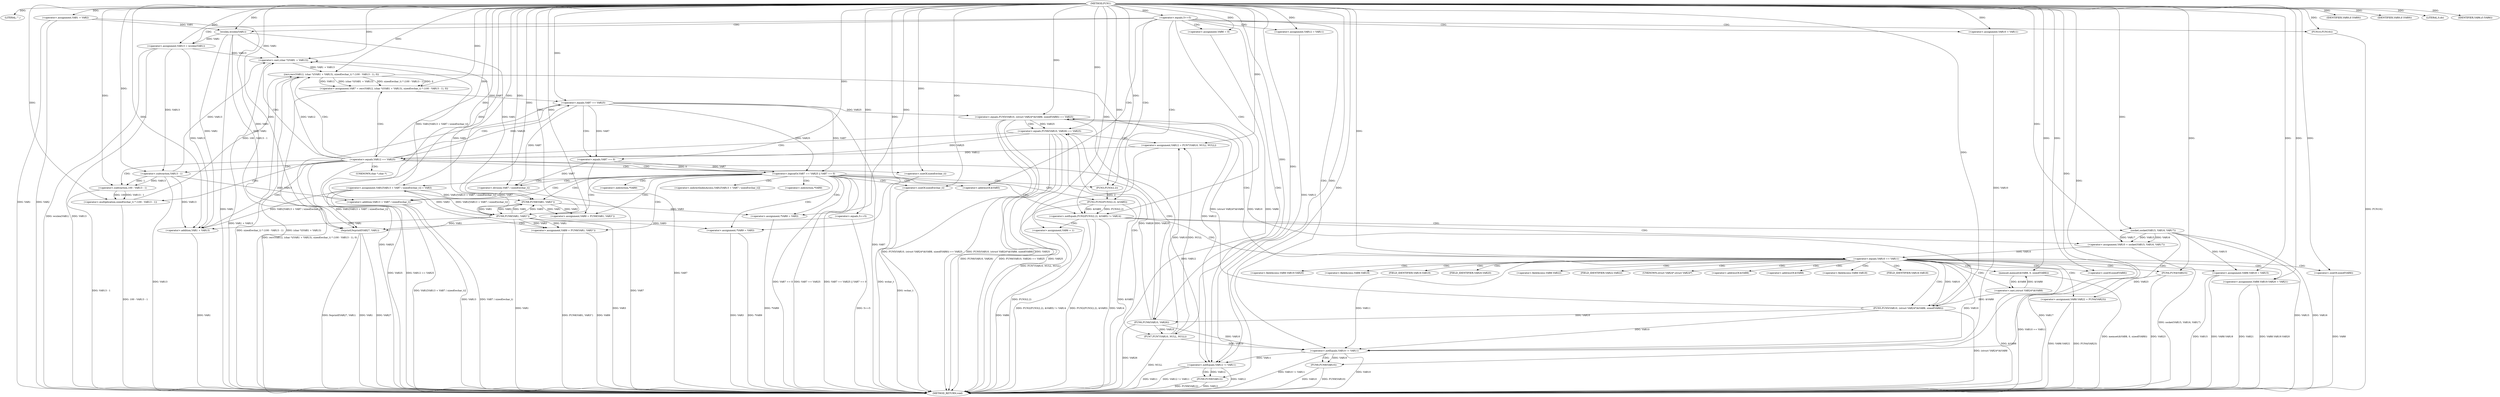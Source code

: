 digraph FUN1 {  
"1000100" [label = "(METHOD,FUN1)" ]
"1000308" [label = "(METHOD_RETURN,void)" ]
"1000103" [label = "(LITERAL,\"\",)" ]
"1000104" [label = "(<operator>.assignment,VAR1 = VAR2)" ]
"1000108" [label = "(<operator>.equals,5==5)" ]
"1000115" [label = "(<operator>.assignment,VAR6 = 0)" ]
"1000122" [label = "(<operator>.assignment,VAR10 = VAR11)" ]
"1000126" [label = "(<operator>.assignment,VAR12 = VAR11)" ]
"1000130" [label = "(<operator>.assignment,VAR13 = wcslen(VAR1))" ]
"1000132" [label = "(wcslen,wcslen(VAR1))" ]
"1000137" [label = "(<operator>.notEquals,FUN2(FUN3(2,2), &VAR5) != VAR14)" ]
"1000138" [label = "(FUN2,FUN2(FUN3(2,2), &VAR5))" ]
"1000139" [label = "(FUN3,FUN3(2,2))" ]
"1000147" [label = "(<operator>.assignment,VAR6 = 1)" ]
"1000150" [label = "(<operator>.assignment,VAR10 = socket(VAR15, VAR16, VAR17))" ]
"1000152" [label = "(socket,socket(VAR15, VAR16, VAR17))" ]
"1000157" [label = "(<operator>.equals,VAR10 == VAR11)" ]
"1000162" [label = "(memset,memset(&VAR8, 0, sizeof(VAR8)))" ]
"1000166" [label = "(<operator>.sizeOf,sizeof(VAR8))" ]
"1000168" [label = "(<operator>.assignment,VAR8.VAR18 = VAR15)" ]
"1000173" [label = "(<operator>.assignment,VAR8.VAR19.VAR20 = VAR21)" ]
"1000180" [label = "(<operator>.assignment,VAR8.VAR22 = FUN4(VAR23))" ]
"1000184" [label = "(FUN4,FUN4(VAR23))" ]
"1000187" [label = "(<operator>.equals,FUN5(VAR10, (struct VAR24*)&VAR8, sizeof(VAR8)) == VAR25)" ]
"1000188" [label = "(FUN5,FUN5(VAR10, (struct VAR24*)&VAR8, sizeof(VAR8)))" ]
"1000190" [label = "(<operator>.cast,(struct VAR24*)&VAR8)" ]
"1000194" [label = "(<operator>.sizeOf,sizeof(VAR8))" ]
"1000200" [label = "(<operator>.equals,FUN6(VAR10, VAR26) == VAR25)" ]
"1000201" [label = "(FUN6,FUN6(VAR10, VAR26))" ]
"1000207" [label = "(<operator>.assignment,VAR12 = FUN7(VAR10, NULL, NULL))" ]
"1000209" [label = "(FUN7,FUN7(VAR10, NULL, NULL))" ]
"1000214" [label = "(<operator>.equals,VAR12 == VAR25)" ]
"1000219" [label = "(<operator>.assignment,VAR7 = recv(VAR12, (char *)(VAR1 + VAR13), sizeof(wchar_t) * (100 - VAR13 - 1), 0))" ]
"1000221" [label = "(recv,recv(VAR12, (char *)(VAR1 + VAR13), sizeof(wchar_t) * (100 - VAR13 - 1), 0))" ]
"1000223" [label = "(<operator>.cast,(char *)(VAR1 + VAR13))" ]
"1000225" [label = "(<operator>.addition,VAR1 + VAR13)" ]
"1000228" [label = "(<operator>.multiplication,sizeof(wchar_t) * (100 - VAR13 - 1))" ]
"1000229" [label = "(<operator>.sizeOf,sizeof(wchar_t))" ]
"1000231" [label = "(<operator>.subtraction,100 - VAR13 - 1)" ]
"1000233" [label = "(<operator>.subtraction,VAR13 - 1)" ]
"1000238" [label = "(<operator>.logicalOr,VAR7 == VAR25 || VAR7 == 0)" ]
"1000239" [label = "(<operator>.equals,VAR7 == VAR25)" ]
"1000242" [label = "(<operator>.equals,VAR7 == 0)" ]
"1000247" [label = "(<operator>.assignment,VAR1[VAR13 + VAR7 / sizeof(wchar_t)] = VAR3)" ]
"1000250" [label = "(<operator>.addition,VAR13 + VAR7 / sizeof(wchar_t))" ]
"1000252" [label = "(<operator>.division,VAR7 / sizeof(wchar_t))" ]
"1000254" [label = "(<operator>.sizeOf,sizeof(wchar_t))" ]
"1000257" [label = "(<operator>.assignment,VAR9 = FUN8(VAR1, VAR3''))" ]
"1000259" [label = "(FUN8,FUN8(VAR1, VAR3''))" ]
"1000263" [label = "(IDENTIFIER,VAR9,if (VAR9))" ]
"1000265" [label = "(<operator>.assignment,*VAR9 = VAR3)" ]
"1000269" [label = "(<operator>.assignment,VAR9 = FUN8(VAR1, VAR3''))" ]
"1000271" [label = "(FUN8,FUN8(VAR1, VAR3''))" ]
"1000275" [label = "(IDENTIFIER,VAR9,if (VAR9))" ]
"1000277" [label = "(<operator>.assignment,*VAR9 = VAR3)" ]
"1000281" [label = "(LITERAL,0,do)" ]
"1000283" [label = "(<operator>.notEquals,VAR10 != VAR11)" ]
"1000287" [label = "(FUN9,FUN9(VAR10))" ]
"1000290" [label = "(<operator>.notEquals,VAR12 != VAR11)" ]
"1000294" [label = "(FUN9,FUN9(VAR12))" ]
"1000297" [label = "(IDENTIFIER,VAR6,if (VAR6))" ]
"1000299" [label = "(FUN10,FUN10())" ]
"1000301" [label = "(<operator>.equals,5==5)" ]
"1000305" [label = "(fwprintf,fwprintf(VAR27, VAR1))" ]
"1000142" [label = "(<operator>.addressOf,&VAR5)" ]
"1000163" [label = "(<operator>.addressOf,&VAR8)" ]
"1000169" [label = "(<operator>.fieldAccess,VAR8.VAR18)" ]
"1000171" [label = "(FIELD_IDENTIFIER,VAR18,VAR18)" ]
"1000174" [label = "(<operator>.fieldAccess,VAR8.VAR19.VAR20)" ]
"1000175" [label = "(<operator>.fieldAccess,VAR8.VAR19)" ]
"1000177" [label = "(FIELD_IDENTIFIER,VAR19,VAR19)" ]
"1000178" [label = "(FIELD_IDENTIFIER,VAR20,VAR20)" ]
"1000181" [label = "(<operator>.fieldAccess,VAR8.VAR22)" ]
"1000183" [label = "(FIELD_IDENTIFIER,VAR22,VAR22)" ]
"1000191" [label = "(UNKNOWN,struct VAR24*,struct VAR24*)" ]
"1000192" [label = "(<operator>.addressOf,&VAR8)" ]
"1000224" [label = "(UNKNOWN,char *,char *)" ]
"1000248" [label = "(<operator>.indirectIndexAccess,VAR1[VAR13 + VAR7 / sizeof(wchar_t)])" ]
"1000266" [label = "(<operator>.indirection,*VAR9)" ]
"1000278" [label = "(<operator>.indirection,*VAR9)" ]
  "1000184" -> "1000308"  [ label = "DDG: VAR23"] 
  "1000132" -> "1000308"  [ label = "DDG: VAR1"] 
  "1000187" -> "1000308"  [ label = "DDG: FUN5(VAR10, (struct VAR24*)&VAR8, sizeof(VAR8))"] 
  "1000247" -> "1000308"  [ label = "DDG: VAR1[VAR13 + VAR7 / sizeof(wchar_t)]"] 
  "1000290" -> "1000308"  [ label = "DDG: VAR12"] 
  "1000168" -> "1000308"  [ label = "DDG: VAR15"] 
  "1000187" -> "1000308"  [ label = "DDG: FUN5(VAR10, (struct VAR24*)&VAR8, sizeof(VAR8)) == VAR25"] 
  "1000138" -> "1000308"  [ label = "DDG: &VAR5"] 
  "1000223" -> "1000308"  [ label = "DDG: VAR1 + VAR13"] 
  "1000219" -> "1000308"  [ label = "DDG: recv(VAR12, (char *)(VAR1 + VAR13), sizeof(wchar_t) * (100 - VAR13 - 1), 0)"] 
  "1000250" -> "1000308"  [ label = "DDG: VAR13"] 
  "1000200" -> "1000308"  [ label = "DDG: FUN6(VAR10, VAR26)"] 
  "1000290" -> "1000308"  [ label = "DDG: VAR11"] 
  "1000221" -> "1000308"  [ label = "DDG: (char *)(VAR1 + VAR13)"] 
  "1000207" -> "1000308"  [ label = "DDG: FUN7(VAR10, NULL, NULL)"] 
  "1000283" -> "1000308"  [ label = "DDG: VAR10"] 
  "1000294" -> "1000308"  [ label = "DDG: FUN9(VAR12)"] 
  "1000238" -> "1000308"  [ label = "DDG: VAR7 == VAR25"] 
  "1000231" -> "1000308"  [ label = "DDG: VAR13 - 1"] 
  "1000252" -> "1000308"  [ label = "DDG: VAR7"] 
  "1000290" -> "1000308"  [ label = "DDG: VAR12 != VAR11"] 
  "1000168" -> "1000308"  [ label = "DDG: VAR8.VAR18"] 
  "1000277" -> "1000308"  [ label = "DDG: VAR3"] 
  "1000188" -> "1000308"  [ label = "DDG: (struct VAR24*)&VAR8"] 
  "1000200" -> "1000308"  [ label = "DDG: FUN6(VAR10, VAR26) == VAR25"] 
  "1000214" -> "1000308"  [ label = "DDG: VAR25"] 
  "1000157" -> "1000308"  [ label = "DDG: VAR10 == VAR11"] 
  "1000287" -> "1000308"  [ label = "DDG: FUN9(VAR10)"] 
  "1000173" -> "1000308"  [ label = "DDG: VAR21"] 
  "1000254" -> "1000308"  [ label = "DDG: wchar_t"] 
  "1000104" -> "1000308"  [ label = "DDG: VAR1"] 
  "1000225" -> "1000308"  [ label = "DDG: VAR1"] 
  "1000299" -> "1000308"  [ label = "DDG: FUN10()"] 
  "1000239" -> "1000308"  [ label = "DDG: VAR7"] 
  "1000238" -> "1000308"  [ label = "DDG: VAR7 == VAR25 || VAR7 == 0"] 
  "1000221" -> "1000308"  [ label = "DDG: sizeof(wchar_t) * (100 - VAR13 - 1)"] 
  "1000214" -> "1000308"  [ label = "DDG: VAR12 == VAR25"] 
  "1000305" -> "1000308"  [ label = "DDG: fwprintf(VAR27, VAR1)"] 
  "1000305" -> "1000308"  [ label = "DDG: VAR1"] 
  "1000130" -> "1000308"  [ label = "DDG: wcslen(VAR1)"] 
  "1000138" -> "1000308"  [ label = "DDG: FUN3(2,2)"] 
  "1000194" -> "1000308"  [ label = "DDG: VAR8"] 
  "1000180" -> "1000308"  [ label = "DDG: FUN4(VAR23)"] 
  "1000150" -> "1000308"  [ label = "DDG: socket(VAR15, VAR16, VAR17)"] 
  "1000250" -> "1000308"  [ label = "DDG: VAR7 / sizeof(wchar_t)"] 
  "1000152" -> "1000308"  [ label = "DDG: VAR17"] 
  "1000137" -> "1000308"  [ label = "DDG: VAR14"] 
  "1000180" -> "1000308"  [ label = "DDG: VAR8.VAR22"] 
  "1000301" -> "1000308"  [ label = "DDG: 5==5"] 
  "1000201" -> "1000308"  [ label = "DDG: VAR26"] 
  "1000305" -> "1000308"  [ label = "DDG: VAR27"] 
  "1000147" -> "1000308"  [ label = "DDG: VAR6"] 
  "1000265" -> "1000308"  [ label = "DDG: *VAR9"] 
  "1000152" -> "1000308"  [ label = "DDG: VAR15"] 
  "1000228" -> "1000308"  [ label = "DDG: 100 - VAR13 - 1"] 
  "1000277" -> "1000308"  [ label = "DDG: *VAR9"] 
  "1000209" -> "1000308"  [ label = "DDG: NULL"] 
  "1000152" -> "1000308"  [ label = "DDG: VAR16"] 
  "1000294" -> "1000308"  [ label = "DDG: VAR12"] 
  "1000271" -> "1000308"  [ label = "DDG: VAR3"] 
  "1000233" -> "1000308"  [ label = "DDG: VAR13"] 
  "1000229" -> "1000308"  [ label = "DDG: wchar_t"] 
  "1000238" -> "1000308"  [ label = "DDG: VAR7 == 0"] 
  "1000287" -> "1000308"  [ label = "DDG: VAR10"] 
  "1000269" -> "1000308"  [ label = "DDG: VAR9"] 
  "1000271" -> "1000308"  [ label = "DDG: VAR1"] 
  "1000137" -> "1000308"  [ label = "DDG: FUN2(FUN3(2,2), &VAR5)"] 
  "1000187" -> "1000308"  [ label = "DDG: VAR25"] 
  "1000162" -> "1000308"  [ label = "DDG: memset(&VAR8, 0, sizeof(VAR8))"] 
  "1000283" -> "1000308"  [ label = "DDG: VAR10 != VAR11"] 
  "1000239" -> "1000308"  [ label = "DDG: VAR25"] 
  "1000269" -> "1000308"  [ label = "DDG: FUN8(VAR1, VAR3'')"] 
  "1000115" -> "1000308"  [ label = "DDG: VAR6"] 
  "1000190" -> "1000308"  [ label = "DDG: &VAR8"] 
  "1000173" -> "1000308"  [ label = "DDG: VAR8.VAR19.VAR20"] 
  "1000137" -> "1000308"  [ label = "DDG: FUN2(FUN3(2,2), &VAR5) != VAR14"] 
  "1000242" -> "1000308"  [ label = "DDG: VAR7"] 
  "1000104" -> "1000308"  [ label = "DDG: VAR2"] 
  "1000130" -> "1000308"  [ label = "DDG: VAR13"] 
  "1000200" -> "1000308"  [ label = "DDG: VAR25"] 
  "1000100" -> "1000103"  [ label = "DDG: "] 
  "1000100" -> "1000104"  [ label = "DDG: "] 
  "1000100" -> "1000108"  [ label = "DDG: "] 
  "1000100" -> "1000115"  [ label = "DDG: "] 
  "1000100" -> "1000122"  [ label = "DDG: "] 
  "1000100" -> "1000126"  [ label = "DDG: "] 
  "1000132" -> "1000130"  [ label = "DDG: VAR1"] 
  "1000100" -> "1000130"  [ label = "DDG: "] 
  "1000104" -> "1000132"  [ label = "DDG: VAR1"] 
  "1000100" -> "1000132"  [ label = "DDG: "] 
  "1000138" -> "1000137"  [ label = "DDG: FUN3(2,2)"] 
  "1000138" -> "1000137"  [ label = "DDG: &VAR5"] 
  "1000139" -> "1000138"  [ label = "DDG: 2"] 
  "1000100" -> "1000139"  [ label = "DDG: "] 
  "1000100" -> "1000137"  [ label = "DDG: "] 
  "1000100" -> "1000147"  [ label = "DDG: "] 
  "1000152" -> "1000150"  [ label = "DDG: VAR15"] 
  "1000152" -> "1000150"  [ label = "DDG: VAR16"] 
  "1000152" -> "1000150"  [ label = "DDG: VAR17"] 
  "1000100" -> "1000150"  [ label = "DDG: "] 
  "1000100" -> "1000152"  [ label = "DDG: "] 
  "1000150" -> "1000157"  [ label = "DDG: VAR10"] 
  "1000100" -> "1000157"  [ label = "DDG: "] 
  "1000190" -> "1000162"  [ label = "DDG: &VAR8"] 
  "1000100" -> "1000162"  [ label = "DDG: "] 
  "1000100" -> "1000166"  [ label = "DDG: "] 
  "1000152" -> "1000168"  [ label = "DDG: VAR15"] 
  "1000100" -> "1000168"  [ label = "DDG: "] 
  "1000100" -> "1000173"  [ label = "DDG: "] 
  "1000184" -> "1000180"  [ label = "DDG: VAR23"] 
  "1000100" -> "1000184"  [ label = "DDG: "] 
  "1000188" -> "1000187"  [ label = "DDG: VAR10"] 
  "1000188" -> "1000187"  [ label = "DDG: (struct VAR24*)&VAR8"] 
  "1000157" -> "1000188"  [ label = "DDG: VAR10"] 
  "1000100" -> "1000188"  [ label = "DDG: "] 
  "1000190" -> "1000188"  [ label = "DDG: &VAR8"] 
  "1000162" -> "1000190"  [ label = "DDG: &VAR8"] 
  "1000100" -> "1000194"  [ label = "DDG: "] 
  "1000239" -> "1000187"  [ label = "DDG: VAR25"] 
  "1000100" -> "1000187"  [ label = "DDG: "] 
  "1000201" -> "1000200"  [ label = "DDG: VAR10"] 
  "1000201" -> "1000200"  [ label = "DDG: VAR26"] 
  "1000188" -> "1000201"  [ label = "DDG: VAR10"] 
  "1000100" -> "1000201"  [ label = "DDG: "] 
  "1000187" -> "1000200"  [ label = "DDG: VAR25"] 
  "1000100" -> "1000200"  [ label = "DDG: "] 
  "1000209" -> "1000207"  [ label = "DDG: VAR10"] 
  "1000209" -> "1000207"  [ label = "DDG: NULL"] 
  "1000100" -> "1000207"  [ label = "DDG: "] 
  "1000201" -> "1000209"  [ label = "DDG: VAR10"] 
  "1000100" -> "1000209"  [ label = "DDG: "] 
  "1000207" -> "1000214"  [ label = "DDG: VAR12"] 
  "1000100" -> "1000214"  [ label = "DDG: "] 
  "1000200" -> "1000214"  [ label = "DDG: VAR25"] 
  "1000221" -> "1000219"  [ label = "DDG: VAR12"] 
  "1000221" -> "1000219"  [ label = "DDG: (char *)(VAR1 + VAR13)"] 
  "1000221" -> "1000219"  [ label = "DDG: sizeof(wchar_t) * (100 - VAR13 - 1)"] 
  "1000221" -> "1000219"  [ label = "DDG: 0"] 
  "1000100" -> "1000219"  [ label = "DDG: "] 
  "1000214" -> "1000221"  [ label = "DDG: VAR12"] 
  "1000100" -> "1000221"  [ label = "DDG: "] 
  "1000223" -> "1000221"  [ label = "DDG: VAR1 + VAR13"] 
  "1000247" -> "1000223"  [ label = "DDG: VAR1[VAR13 + VAR7 / sizeof(wchar_t)]"] 
  "1000132" -> "1000223"  [ label = "DDG: VAR1"] 
  "1000271" -> "1000223"  [ label = "DDG: VAR1"] 
  "1000100" -> "1000223"  [ label = "DDG: "] 
  "1000130" -> "1000223"  [ label = "DDG: VAR13"] 
  "1000233" -> "1000223"  [ label = "DDG: VAR13"] 
  "1000247" -> "1000225"  [ label = "DDG: VAR1[VAR13 + VAR7 / sizeof(wchar_t)]"] 
  "1000132" -> "1000225"  [ label = "DDG: VAR1"] 
  "1000271" -> "1000225"  [ label = "DDG: VAR1"] 
  "1000100" -> "1000225"  [ label = "DDG: "] 
  "1000130" -> "1000225"  [ label = "DDG: VAR13"] 
  "1000233" -> "1000225"  [ label = "DDG: VAR13"] 
  "1000228" -> "1000221"  [ label = "DDG: 100 - VAR13 - 1"] 
  "1000100" -> "1000228"  [ label = "DDG: "] 
  "1000100" -> "1000229"  [ label = "DDG: "] 
  "1000231" -> "1000228"  [ label = "DDG: 100"] 
  "1000231" -> "1000228"  [ label = "DDG: VAR13 - 1"] 
  "1000100" -> "1000231"  [ label = "DDG: "] 
  "1000233" -> "1000231"  [ label = "DDG: VAR13"] 
  "1000233" -> "1000231"  [ label = "DDG: 1"] 
  "1000100" -> "1000233"  [ label = "DDG: "] 
  "1000130" -> "1000233"  [ label = "DDG: VAR13"] 
  "1000239" -> "1000238"  [ label = "DDG: VAR7"] 
  "1000239" -> "1000238"  [ label = "DDG: VAR25"] 
  "1000219" -> "1000239"  [ label = "DDG: VAR7"] 
  "1000100" -> "1000239"  [ label = "DDG: "] 
  "1000214" -> "1000239"  [ label = "DDG: VAR25"] 
  "1000242" -> "1000238"  [ label = "DDG: VAR7"] 
  "1000242" -> "1000238"  [ label = "DDG: 0"] 
  "1000239" -> "1000242"  [ label = "DDG: VAR7"] 
  "1000100" -> "1000242"  [ label = "DDG: "] 
  "1000271" -> "1000247"  [ label = "DDG: VAR3"] 
  "1000100" -> "1000247"  [ label = "DDG: "] 
  "1000233" -> "1000250"  [ label = "DDG: VAR13"] 
  "1000100" -> "1000250"  [ label = "DDG: "] 
  "1000252" -> "1000250"  [ label = "DDG: VAR7"] 
  "1000239" -> "1000252"  [ label = "DDG: VAR7"] 
  "1000242" -> "1000252"  [ label = "DDG: VAR7"] 
  "1000100" -> "1000252"  [ label = "DDG: "] 
  "1000100" -> "1000254"  [ label = "DDG: "] 
  "1000259" -> "1000257"  [ label = "DDG: VAR1"] 
  "1000259" -> "1000257"  [ label = "DDG: VAR3"] 
  "1000100" -> "1000257"  [ label = "DDG: "] 
  "1000247" -> "1000259"  [ label = "DDG: VAR1[VAR13 + VAR7 / sizeof(wchar_t)]"] 
  "1000100" -> "1000259"  [ label = "DDG: "] 
  "1000132" -> "1000259"  [ label = "DDG: VAR1"] 
  "1000271" -> "1000259"  [ label = "DDG: VAR1"] 
  "1000271" -> "1000259"  [ label = "DDG: VAR3"] 
  "1000100" -> "1000263"  [ label = "DDG: "] 
  "1000259" -> "1000265"  [ label = "DDG: VAR3"] 
  "1000100" -> "1000265"  [ label = "DDG: "] 
  "1000271" -> "1000269"  [ label = "DDG: VAR1"] 
  "1000271" -> "1000269"  [ label = "DDG: VAR3"] 
  "1000100" -> "1000269"  [ label = "DDG: "] 
  "1000247" -> "1000271"  [ label = "DDG: VAR1[VAR13 + VAR7 / sizeof(wchar_t)]"] 
  "1000259" -> "1000271"  [ label = "DDG: VAR1"] 
  "1000100" -> "1000271"  [ label = "DDG: "] 
  "1000259" -> "1000271"  [ label = "DDG: VAR3"] 
  "1000100" -> "1000275"  [ label = "DDG: "] 
  "1000271" -> "1000277"  [ label = "DDG: VAR3"] 
  "1000100" -> "1000277"  [ label = "DDG: "] 
  "1000100" -> "1000281"  [ label = "DDG: "] 
  "1000209" -> "1000283"  [ label = "DDG: VAR10"] 
  "1000188" -> "1000283"  [ label = "DDG: VAR10"] 
  "1000122" -> "1000283"  [ label = "DDG: VAR10"] 
  "1000157" -> "1000283"  [ label = "DDG: VAR10"] 
  "1000201" -> "1000283"  [ label = "DDG: VAR10"] 
  "1000100" -> "1000283"  [ label = "DDG: "] 
  "1000157" -> "1000283"  [ label = "DDG: VAR11"] 
  "1000283" -> "1000287"  [ label = "DDG: VAR10"] 
  "1000100" -> "1000287"  [ label = "DDG: "] 
  "1000221" -> "1000290"  [ label = "DDG: VAR12"] 
  "1000126" -> "1000290"  [ label = "DDG: VAR12"] 
  "1000214" -> "1000290"  [ label = "DDG: VAR12"] 
  "1000100" -> "1000290"  [ label = "DDG: "] 
  "1000283" -> "1000290"  [ label = "DDG: VAR11"] 
  "1000290" -> "1000294"  [ label = "DDG: VAR12"] 
  "1000100" -> "1000294"  [ label = "DDG: "] 
  "1000100" -> "1000297"  [ label = "DDG: "] 
  "1000100" -> "1000299"  [ label = "DDG: "] 
  "1000100" -> "1000301"  [ label = "DDG: "] 
  "1000100" -> "1000305"  [ label = "DDG: "] 
  "1000247" -> "1000305"  [ label = "DDG: VAR1[VAR13 + VAR7 / sizeof(wchar_t)]"] 
  "1000132" -> "1000305"  [ label = "DDG: VAR1"] 
  "1000271" -> "1000305"  [ label = "DDG: VAR1"] 
  "1000104" -> "1000305"  [ label = "DDG: VAR1"] 
  "1000108" -> "1000142"  [ label = "CDG: "] 
  "1000108" -> "1000139"  [ label = "CDG: "] 
  "1000108" -> "1000122"  [ label = "CDG: "] 
  "1000108" -> "1000126"  [ label = "CDG: "] 
  "1000108" -> "1000132"  [ label = "CDG: "] 
  "1000108" -> "1000130"  [ label = "CDG: "] 
  "1000108" -> "1000138"  [ label = "CDG: "] 
  "1000108" -> "1000290"  [ label = "CDG: "] 
  "1000108" -> "1000283"  [ label = "CDG: "] 
  "1000108" -> "1000137"  [ label = "CDG: "] 
  "1000108" -> "1000115"  [ label = "CDG: "] 
  "1000108" -> "1000299"  [ label = "CDG: "] 
  "1000137" -> "1000150"  [ label = "CDG: "] 
  "1000137" -> "1000157"  [ label = "CDG: "] 
  "1000137" -> "1000152"  [ label = "CDG: "] 
  "1000137" -> "1000147"  [ label = "CDG: "] 
  "1000157" -> "1000174"  [ label = "CDG: "] 
  "1000157" -> "1000191"  [ label = "CDG: "] 
  "1000157" -> "1000166"  [ label = "CDG: "] 
  "1000157" -> "1000180"  [ label = "CDG: "] 
  "1000157" -> "1000183"  [ label = "CDG: "] 
  "1000157" -> "1000188"  [ label = "CDG: "] 
  "1000157" -> "1000190"  [ label = "CDG: "] 
  "1000157" -> "1000175"  [ label = "CDG: "] 
  "1000157" -> "1000194"  [ label = "CDG: "] 
  "1000157" -> "1000192"  [ label = "CDG: "] 
  "1000157" -> "1000187"  [ label = "CDG: "] 
  "1000157" -> "1000169"  [ label = "CDG: "] 
  "1000157" -> "1000163"  [ label = "CDG: "] 
  "1000157" -> "1000168"  [ label = "CDG: "] 
  "1000157" -> "1000178"  [ label = "CDG: "] 
  "1000157" -> "1000173"  [ label = "CDG: "] 
  "1000157" -> "1000171"  [ label = "CDG: "] 
  "1000157" -> "1000184"  [ label = "CDG: "] 
  "1000157" -> "1000177"  [ label = "CDG: "] 
  "1000157" -> "1000162"  [ label = "CDG: "] 
  "1000157" -> "1000181"  [ label = "CDG: "] 
  "1000187" -> "1000200"  [ label = "CDG: "] 
  "1000187" -> "1000201"  [ label = "CDG: "] 
  "1000200" -> "1000214"  [ label = "CDG: "] 
  "1000200" -> "1000207"  [ label = "CDG: "] 
  "1000200" -> "1000209"  [ label = "CDG: "] 
  "1000214" -> "1000238"  [ label = "CDG: "] 
  "1000214" -> "1000221"  [ label = "CDG: "] 
  "1000214" -> "1000233"  [ label = "CDG: "] 
  "1000214" -> "1000219"  [ label = "CDG: "] 
  "1000214" -> "1000224"  [ label = "CDG: "] 
  "1000214" -> "1000239"  [ label = "CDG: "] 
  "1000214" -> "1000229"  [ label = "CDG: "] 
  "1000214" -> "1000225"  [ label = "CDG: "] 
  "1000214" -> "1000231"  [ label = "CDG: "] 
  "1000214" -> "1000223"  [ label = "CDG: "] 
  "1000214" -> "1000228"  [ label = "CDG: "] 
  "1000238" -> "1000259"  [ label = "CDG: "] 
  "1000238" -> "1000269"  [ label = "CDG: "] 
  "1000238" -> "1000254"  [ label = "CDG: "] 
  "1000238" -> "1000250"  [ label = "CDG: "] 
  "1000238" -> "1000248"  [ label = "CDG: "] 
  "1000238" -> "1000247"  [ label = "CDG: "] 
  "1000238" -> "1000271"  [ label = "CDG: "] 
  "1000238" -> "1000252"  [ label = "CDG: "] 
  "1000238" -> "1000257"  [ label = "CDG: "] 
  "1000238" -> "1000142"  [ label = "CDG: "] 
  "1000238" -> "1000139"  [ label = "CDG: "] 
  "1000238" -> "1000138"  [ label = "CDG: "] 
  "1000238" -> "1000137"  [ label = "CDG: "] 
  "1000238" -> "1000265"  [ label = "CDG: "] 
  "1000238" -> "1000266"  [ label = "CDG: "] 
  "1000238" -> "1000277"  [ label = "CDG: "] 
  "1000238" -> "1000278"  [ label = "CDG: "] 
  "1000239" -> "1000242"  [ label = "CDG: "] 
  "1000283" -> "1000287"  [ label = "CDG: "] 
  "1000290" -> "1000294"  [ label = "CDG: "] 
  "1000301" -> "1000305"  [ label = "CDG: "] 
}
